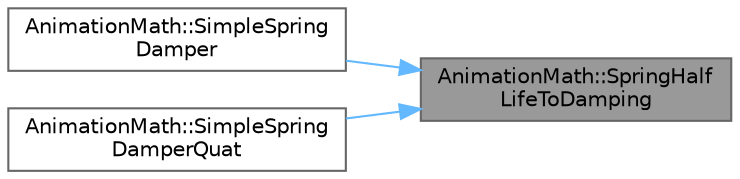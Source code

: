 digraph "AnimationMath::SpringHalfLifeToDamping"
{
 // INTERACTIVE_SVG=YES
 // LATEX_PDF_SIZE
  bgcolor="transparent";
  edge [fontname=Helvetica,fontsize=10,labelfontname=Helvetica,labelfontsize=10];
  node [fontname=Helvetica,fontsize=10,shape=box,height=0.2,width=0.4];
  rankdir="RL";
  Node1 [id="Node000001",label="AnimationMath::SpringHalf\lLifeToDamping",height=0.2,width=0.4,color="gray40", fillcolor="grey60", style="filled", fontcolor="black",tooltip=" "];
  Node1 -> Node2 [id="edge1_Node000001_Node000002",dir="back",color="steelblue1",style="solid",tooltip=" "];
  Node2 [id="Node000002",label="AnimationMath::SimpleSpring\lDamper",height=0.2,width=0.4,color="grey40", fillcolor="white", style="filled",URL="$de/d39/namespaceAnimationMath.html#ac9a5031e8648dd22be7b61b37bde1b8d",tooltip=" "];
  Node1 -> Node3 [id="edge2_Node000001_Node000003",dir="back",color="steelblue1",style="solid",tooltip=" "];
  Node3 [id="Node000003",label="AnimationMath::SimpleSpring\lDamperQuat",height=0.2,width=0.4,color="grey40", fillcolor="white", style="filled",URL="$de/d39/namespaceAnimationMath.html#a1c73df986566c9b4f54b49e5567d7e53",tooltip=" "];
}
